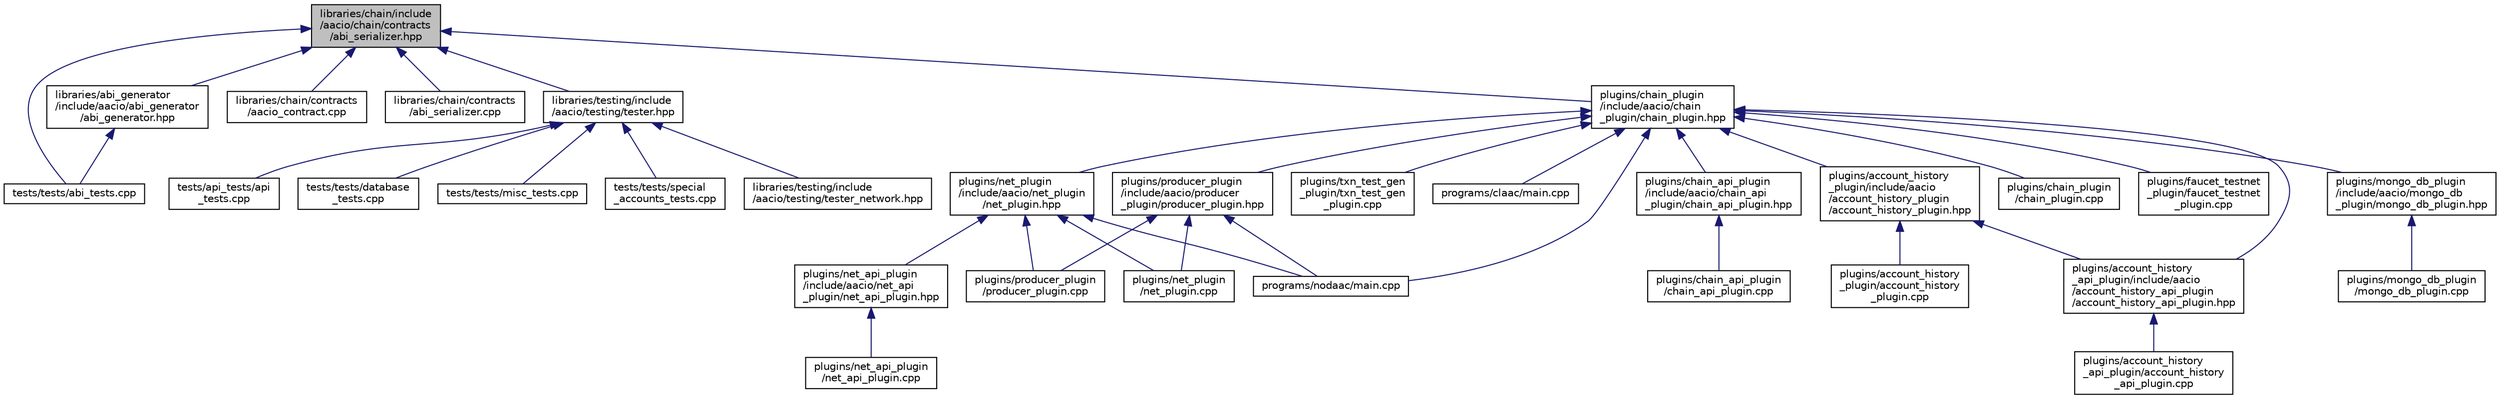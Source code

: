 digraph "libraries/chain/include/aacio/chain/contracts/abi_serializer.hpp"
{
  edge [fontname="Helvetica",fontsize="10",labelfontname="Helvetica",labelfontsize="10"];
  node [fontname="Helvetica",fontsize="10",shape=record];
  Node155 [label="libraries/chain/include\l/aacio/chain/contracts\l/abi_serializer.hpp",height=0.2,width=0.4,color="black", fillcolor="grey75", style="filled", fontcolor="black"];
  Node155 -> Node156 [dir="back",color="midnightblue",fontsize="10",style="solid"];
  Node156 [label="libraries/abi_generator\l/include/aacio/abi_generator\l/abi_generator.hpp",height=0.2,width=0.4,color="black", fillcolor="white", style="filled",URL="$abi__generator_8hpp_source.html"];
  Node156 -> Node157 [dir="back",color="midnightblue",fontsize="10",style="solid"];
  Node157 [label="tests/tests/abi_tests.cpp",height=0.2,width=0.4,color="black", fillcolor="white", style="filled",URL="$abi__tests_8cpp.html"];
  Node155 -> Node158 [dir="back",color="midnightblue",fontsize="10",style="solid"];
  Node158 [label="libraries/chain/contracts\l/aacio_contract.cpp",height=0.2,width=0.4,color="black", fillcolor="white", style="filled",URL="$aacio__contract_8cpp.html"];
  Node155 -> Node159 [dir="back",color="midnightblue",fontsize="10",style="solid"];
  Node159 [label="libraries/chain/contracts\l/abi_serializer.cpp",height=0.2,width=0.4,color="black", fillcolor="white", style="filled",URL="$abi__serializer_8cpp.html"];
  Node155 -> Node160 [dir="back",color="midnightblue",fontsize="10",style="solid"];
  Node160 [label="libraries/testing/include\l/aacio/testing/tester.hpp",height=0.2,width=0.4,color="black", fillcolor="white", style="filled",URL="$tester_8hpp_source.html"];
  Node160 -> Node161 [dir="back",color="midnightblue",fontsize="10",style="solid"];
  Node161 [label="libraries/testing/include\l/aacio/testing/tester_network.hpp",height=0.2,width=0.4,color="black", fillcolor="white", style="filled",URL="$tester__network_8hpp_source.html"];
  Node160 -> Node162 [dir="back",color="midnightblue",fontsize="10",style="solid"];
  Node162 [label="tests/api_tests/api\l_tests.cpp",height=0.2,width=0.4,color="black", fillcolor="white", style="filled",URL="$api__tests_8cpp.html"];
  Node160 -> Node163 [dir="back",color="midnightblue",fontsize="10",style="solid"];
  Node163 [label="tests/tests/database\l_tests.cpp",height=0.2,width=0.4,color="black", fillcolor="white", style="filled",URL="$database__tests_8cpp.html"];
  Node160 -> Node164 [dir="back",color="midnightblue",fontsize="10",style="solid"];
  Node164 [label="tests/tests/misc_tests.cpp",height=0.2,width=0.4,color="black", fillcolor="white", style="filled",URL="$misc__tests_8cpp.html"];
  Node160 -> Node165 [dir="back",color="midnightblue",fontsize="10",style="solid"];
  Node165 [label="tests/tests/special\l_accounts_tests.cpp",height=0.2,width=0.4,color="black", fillcolor="white", style="filled",URL="$special__accounts__tests_8cpp.html"];
  Node155 -> Node166 [dir="back",color="midnightblue",fontsize="10",style="solid"];
  Node166 [label="plugins/chain_plugin\l/include/aacio/chain\l_plugin/chain_plugin.hpp",height=0.2,width=0.4,color="black", fillcolor="white", style="filled",URL="$chain__plugin_8hpp.html"];
  Node166 -> Node167 [dir="back",color="midnightblue",fontsize="10",style="solid"];
  Node167 [label="plugins/account_history\l_api_plugin/include/aacio\l/account_history_api_plugin\l/account_history_api_plugin.hpp",height=0.2,width=0.4,color="black", fillcolor="white", style="filled",URL="$account__history__api__plugin_8hpp.html"];
  Node167 -> Node168 [dir="back",color="midnightblue",fontsize="10",style="solid"];
  Node168 [label="plugins/account_history\l_api_plugin/account_history\l_api_plugin.cpp",height=0.2,width=0.4,color="black", fillcolor="white", style="filled",URL="$account__history__api__plugin_8cpp.html"];
  Node166 -> Node169 [dir="back",color="midnightblue",fontsize="10",style="solid"];
  Node169 [label="plugins/account_history\l_plugin/include/aacio\l/account_history_plugin\l/account_history_plugin.hpp",height=0.2,width=0.4,color="black", fillcolor="white", style="filled",URL="$account__history__plugin_8hpp.html"];
  Node169 -> Node167 [dir="back",color="midnightblue",fontsize="10",style="solid"];
  Node169 -> Node170 [dir="back",color="midnightblue",fontsize="10",style="solid"];
  Node170 [label="plugins/account_history\l_plugin/account_history\l_plugin.cpp",height=0.2,width=0.4,color="black", fillcolor="white", style="filled",URL="$account__history__plugin_8cpp.html"];
  Node166 -> Node171 [dir="back",color="midnightblue",fontsize="10",style="solid"];
  Node171 [label="plugins/chain_api_plugin\l/include/aacio/chain_api\l_plugin/chain_api_plugin.hpp",height=0.2,width=0.4,color="black", fillcolor="white", style="filled",URL="$chain__api__plugin_8hpp.html"];
  Node171 -> Node172 [dir="back",color="midnightblue",fontsize="10",style="solid"];
  Node172 [label="plugins/chain_api_plugin\l/chain_api_plugin.cpp",height=0.2,width=0.4,color="black", fillcolor="white", style="filled",URL="$chain__api__plugin_8cpp.html"];
  Node166 -> Node173 [dir="back",color="midnightblue",fontsize="10",style="solid"];
  Node173 [label="plugins/chain_plugin\l/chain_plugin.cpp",height=0.2,width=0.4,color="black", fillcolor="white", style="filled",URL="$chain__plugin_8cpp.html"];
  Node166 -> Node174 [dir="back",color="midnightblue",fontsize="10",style="solid"];
  Node174 [label="plugins/faucet_testnet\l_plugin/faucet_testnet\l_plugin.cpp",height=0.2,width=0.4,color="black", fillcolor="white", style="filled",URL="$faucet__testnet__plugin_8cpp.html"];
  Node166 -> Node175 [dir="back",color="midnightblue",fontsize="10",style="solid"];
  Node175 [label="plugins/mongo_db_plugin\l/include/aacio/mongo_db\l_plugin/mongo_db_plugin.hpp",height=0.2,width=0.4,color="black", fillcolor="white", style="filled",URL="$mongo__db__plugin_8hpp.html"];
  Node175 -> Node176 [dir="back",color="midnightblue",fontsize="10",style="solid"];
  Node176 [label="plugins/mongo_db_plugin\l/mongo_db_plugin.cpp",height=0.2,width=0.4,color="black", fillcolor="white", style="filled",URL="$mongo__db__plugin_8cpp.html"];
  Node166 -> Node177 [dir="back",color="midnightblue",fontsize="10",style="solid"];
  Node177 [label="plugins/net_plugin\l/include/aacio/net_plugin\l/net_plugin.hpp",height=0.2,width=0.4,color="black", fillcolor="white", style="filled",URL="$net__plugin_8hpp.html"];
  Node177 -> Node178 [dir="back",color="midnightblue",fontsize="10",style="solid"];
  Node178 [label="plugins/net_api_plugin\l/include/aacio/net_api\l_plugin/net_api_plugin.hpp",height=0.2,width=0.4,color="black", fillcolor="white", style="filled",URL="$net__api__plugin_8hpp.html"];
  Node178 -> Node179 [dir="back",color="midnightblue",fontsize="10",style="solid"];
  Node179 [label="plugins/net_api_plugin\l/net_api_plugin.cpp",height=0.2,width=0.4,color="black", fillcolor="white", style="filled",URL="$net__api__plugin_8cpp.html"];
  Node177 -> Node180 [dir="back",color="midnightblue",fontsize="10",style="solid"];
  Node180 [label="plugins/net_plugin\l/net_plugin.cpp",height=0.2,width=0.4,color="black", fillcolor="white", style="filled",URL="$net__plugin_8cpp.html"];
  Node177 -> Node181 [dir="back",color="midnightblue",fontsize="10",style="solid"];
  Node181 [label="plugins/producer_plugin\l/producer_plugin.cpp",height=0.2,width=0.4,color="black", fillcolor="white", style="filled",URL="$producer__plugin_8cpp.html"];
  Node177 -> Node182 [dir="back",color="midnightblue",fontsize="10",style="solid"];
  Node182 [label="programs/nodaac/main.cpp",height=0.2,width=0.4,color="black", fillcolor="white", style="filled",URL="$programs_2nodaac_2main_8cpp.html"];
  Node166 -> Node183 [dir="back",color="midnightblue",fontsize="10",style="solid"];
  Node183 [label="plugins/producer_plugin\l/include/aacio/producer\l_plugin/producer_plugin.hpp",height=0.2,width=0.4,color="black", fillcolor="white", style="filled",URL="$producer__plugin_8hpp.html"];
  Node183 -> Node180 [dir="back",color="midnightblue",fontsize="10",style="solid"];
  Node183 -> Node181 [dir="back",color="midnightblue",fontsize="10",style="solid"];
  Node183 -> Node182 [dir="back",color="midnightblue",fontsize="10",style="solid"];
  Node166 -> Node184 [dir="back",color="midnightblue",fontsize="10",style="solid"];
  Node184 [label="plugins/txn_test_gen\l_plugin/txn_test_gen\l_plugin.cpp",height=0.2,width=0.4,color="black", fillcolor="white", style="filled",URL="$txn__test__gen__plugin_8cpp.html"];
  Node166 -> Node185 [dir="back",color="midnightblue",fontsize="10",style="solid"];
  Node185 [label="programs/claac/main.cpp",height=0.2,width=0.4,color="black", fillcolor="white", style="filled",URL="$programs_2claac_2main_8cpp.html"];
  Node166 -> Node182 [dir="back",color="midnightblue",fontsize="10",style="solid"];
  Node155 -> Node157 [dir="back",color="midnightblue",fontsize="10",style="solid"];
}
